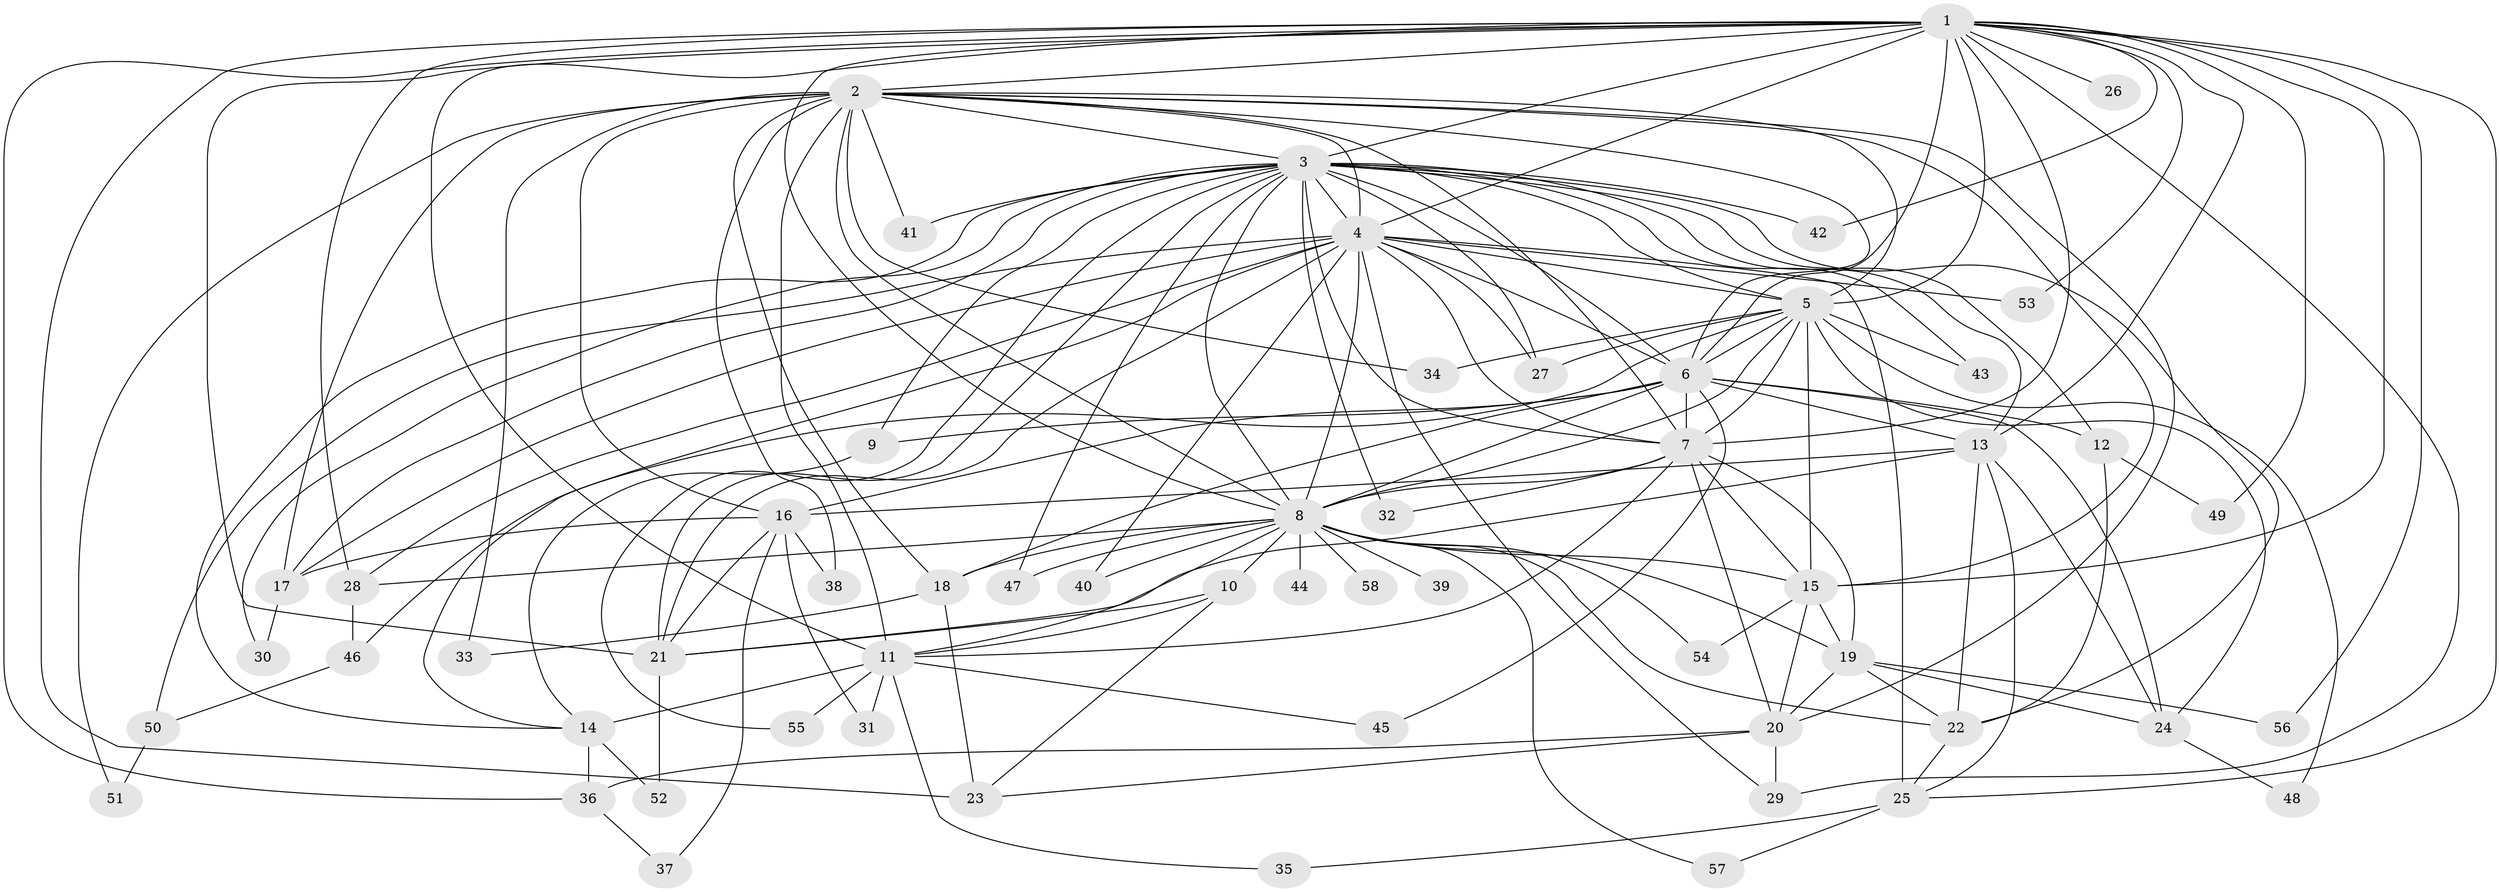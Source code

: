 // original degree distribution, {28: 0.017391304347826087, 19: 0.008695652173913044, 24: 0.008695652173913044, 20: 0.017391304347826087, 21: 0.008695652173913044, 18: 0.017391304347826087, 17: 0.008695652173913044, 3: 0.1826086956521739, 5: 0.06086956521739131, 9: 0.008695652173913044, 2: 0.5304347826086957, 8: 0.017391304347826087, 4: 0.11304347826086956}
// Generated by graph-tools (version 1.1) at 2025/49/03/04/25 22:49:33]
// undirected, 58 vertices, 156 edges
graph export_dot {
  node [color=gray90,style=filled];
  1;
  2;
  3;
  4;
  5;
  6;
  7;
  8;
  9;
  10;
  11;
  12;
  13;
  14;
  15;
  16;
  17;
  18;
  19;
  20;
  21;
  22;
  23;
  24;
  25;
  26;
  27;
  28;
  29;
  30;
  31;
  32;
  33;
  34;
  35;
  36;
  37;
  38;
  39;
  40;
  41;
  42;
  43;
  44;
  45;
  46;
  47;
  48;
  49;
  50;
  51;
  52;
  53;
  54;
  55;
  56;
  57;
  58;
  1 -- 2 [weight=2.0];
  1 -- 3 [weight=2.0];
  1 -- 4 [weight=1.0];
  1 -- 5 [weight=1.0];
  1 -- 6 [weight=2.0];
  1 -- 7 [weight=2.0];
  1 -- 8 [weight=2.0];
  1 -- 11 [weight=2.0];
  1 -- 13 [weight=1.0];
  1 -- 15 [weight=1.0];
  1 -- 21 [weight=1.0];
  1 -- 23 [weight=1.0];
  1 -- 25 [weight=1.0];
  1 -- 26 [weight=1.0];
  1 -- 28 [weight=1.0];
  1 -- 29 [weight=1.0];
  1 -- 36 [weight=1.0];
  1 -- 42 [weight=1.0];
  1 -- 49 [weight=1.0];
  1 -- 53 [weight=1.0];
  1 -- 56 [weight=1.0];
  2 -- 3 [weight=4.0];
  2 -- 4 [weight=2.0];
  2 -- 5 [weight=3.0];
  2 -- 6 [weight=2.0];
  2 -- 7 [weight=3.0];
  2 -- 8 [weight=2.0];
  2 -- 11 [weight=9.0];
  2 -- 15 [weight=1.0];
  2 -- 16 [weight=1.0];
  2 -- 17 [weight=2.0];
  2 -- 18 [weight=1.0];
  2 -- 20 [weight=1.0];
  2 -- 33 [weight=1.0];
  2 -- 34 [weight=2.0];
  2 -- 38 [weight=1.0];
  2 -- 41 [weight=1.0];
  2 -- 51 [weight=1.0];
  3 -- 4 [weight=3.0];
  3 -- 5 [weight=2.0];
  3 -- 6 [weight=2.0];
  3 -- 7 [weight=2.0];
  3 -- 8 [weight=2.0];
  3 -- 9 [weight=1.0];
  3 -- 12 [weight=2.0];
  3 -- 13 [weight=2.0];
  3 -- 14 [weight=1.0];
  3 -- 17 [weight=1.0];
  3 -- 21 [weight=1.0];
  3 -- 22 [weight=1.0];
  3 -- 27 [weight=1.0];
  3 -- 30 [weight=1.0];
  3 -- 32 [weight=1.0];
  3 -- 41 [weight=1.0];
  3 -- 42 [weight=1.0];
  3 -- 43 [weight=1.0];
  3 -- 47 [weight=1.0];
  3 -- 55 [weight=1.0];
  4 -- 5 [weight=1.0];
  4 -- 6 [weight=1.0];
  4 -- 7 [weight=1.0];
  4 -- 8 [weight=1.0];
  4 -- 14 [weight=1.0];
  4 -- 17 [weight=1.0];
  4 -- 21 [weight=1.0];
  4 -- 25 [weight=2.0];
  4 -- 27 [weight=1.0];
  4 -- 28 [weight=1.0];
  4 -- 29 [weight=1.0];
  4 -- 40 [weight=1.0];
  4 -- 50 [weight=1.0];
  4 -- 53 [weight=1.0];
  5 -- 6 [weight=2.0];
  5 -- 7 [weight=2.0];
  5 -- 8 [weight=2.0];
  5 -- 15 [weight=1.0];
  5 -- 24 [weight=1.0];
  5 -- 27 [weight=1.0];
  5 -- 34 [weight=1.0];
  5 -- 43 [weight=1.0];
  5 -- 46 [weight=1.0];
  5 -- 48 [weight=1.0];
  6 -- 7 [weight=1.0];
  6 -- 8 [weight=1.0];
  6 -- 9 [weight=1.0];
  6 -- 12 [weight=1.0];
  6 -- 13 [weight=1.0];
  6 -- 16 [weight=1.0];
  6 -- 18 [weight=1.0];
  6 -- 24 [weight=1.0];
  6 -- 45 [weight=1.0];
  7 -- 8 [weight=1.0];
  7 -- 11 [weight=2.0];
  7 -- 15 [weight=1.0];
  7 -- 19 [weight=4.0];
  7 -- 20 [weight=1.0];
  7 -- 32 [weight=1.0];
  8 -- 10 [weight=1.0];
  8 -- 11 [weight=1.0];
  8 -- 15 [weight=1.0];
  8 -- 18 [weight=1.0];
  8 -- 19 [weight=1.0];
  8 -- 22 [weight=1.0];
  8 -- 28 [weight=1.0];
  8 -- 39 [weight=1.0];
  8 -- 40 [weight=1.0];
  8 -- 44 [weight=1.0];
  8 -- 47 [weight=1.0];
  8 -- 54 [weight=1.0];
  8 -- 57 [weight=1.0];
  8 -- 58 [weight=1.0];
  9 -- 14 [weight=1.0];
  10 -- 11 [weight=1.0];
  10 -- 21 [weight=1.0];
  10 -- 23 [weight=1.0];
  11 -- 14 [weight=2.0];
  11 -- 31 [weight=1.0];
  11 -- 35 [weight=1.0];
  11 -- 45 [weight=1.0];
  11 -- 55 [weight=1.0];
  12 -- 22 [weight=1.0];
  12 -- 49 [weight=1.0];
  13 -- 16 [weight=2.0];
  13 -- 21 [weight=1.0];
  13 -- 22 [weight=1.0];
  13 -- 24 [weight=1.0];
  13 -- 25 [weight=1.0];
  14 -- 36 [weight=1.0];
  14 -- 52 [weight=1.0];
  15 -- 19 [weight=1.0];
  15 -- 20 [weight=1.0];
  15 -- 54 [weight=1.0];
  16 -- 17 [weight=1.0];
  16 -- 21 [weight=1.0];
  16 -- 31 [weight=1.0];
  16 -- 37 [weight=1.0];
  16 -- 38 [weight=1.0];
  17 -- 30 [weight=1.0];
  18 -- 23 [weight=2.0];
  18 -- 33 [weight=1.0];
  19 -- 20 [weight=1.0];
  19 -- 22 [weight=2.0];
  19 -- 24 [weight=1.0];
  19 -- 56 [weight=1.0];
  20 -- 23 [weight=1.0];
  20 -- 29 [weight=2.0];
  20 -- 36 [weight=1.0];
  21 -- 52 [weight=1.0];
  22 -- 25 [weight=1.0];
  24 -- 48 [weight=1.0];
  25 -- 35 [weight=1.0];
  25 -- 57 [weight=1.0];
  28 -- 46 [weight=1.0];
  36 -- 37 [weight=1.0];
  46 -- 50 [weight=1.0];
  50 -- 51 [weight=1.0];
}
